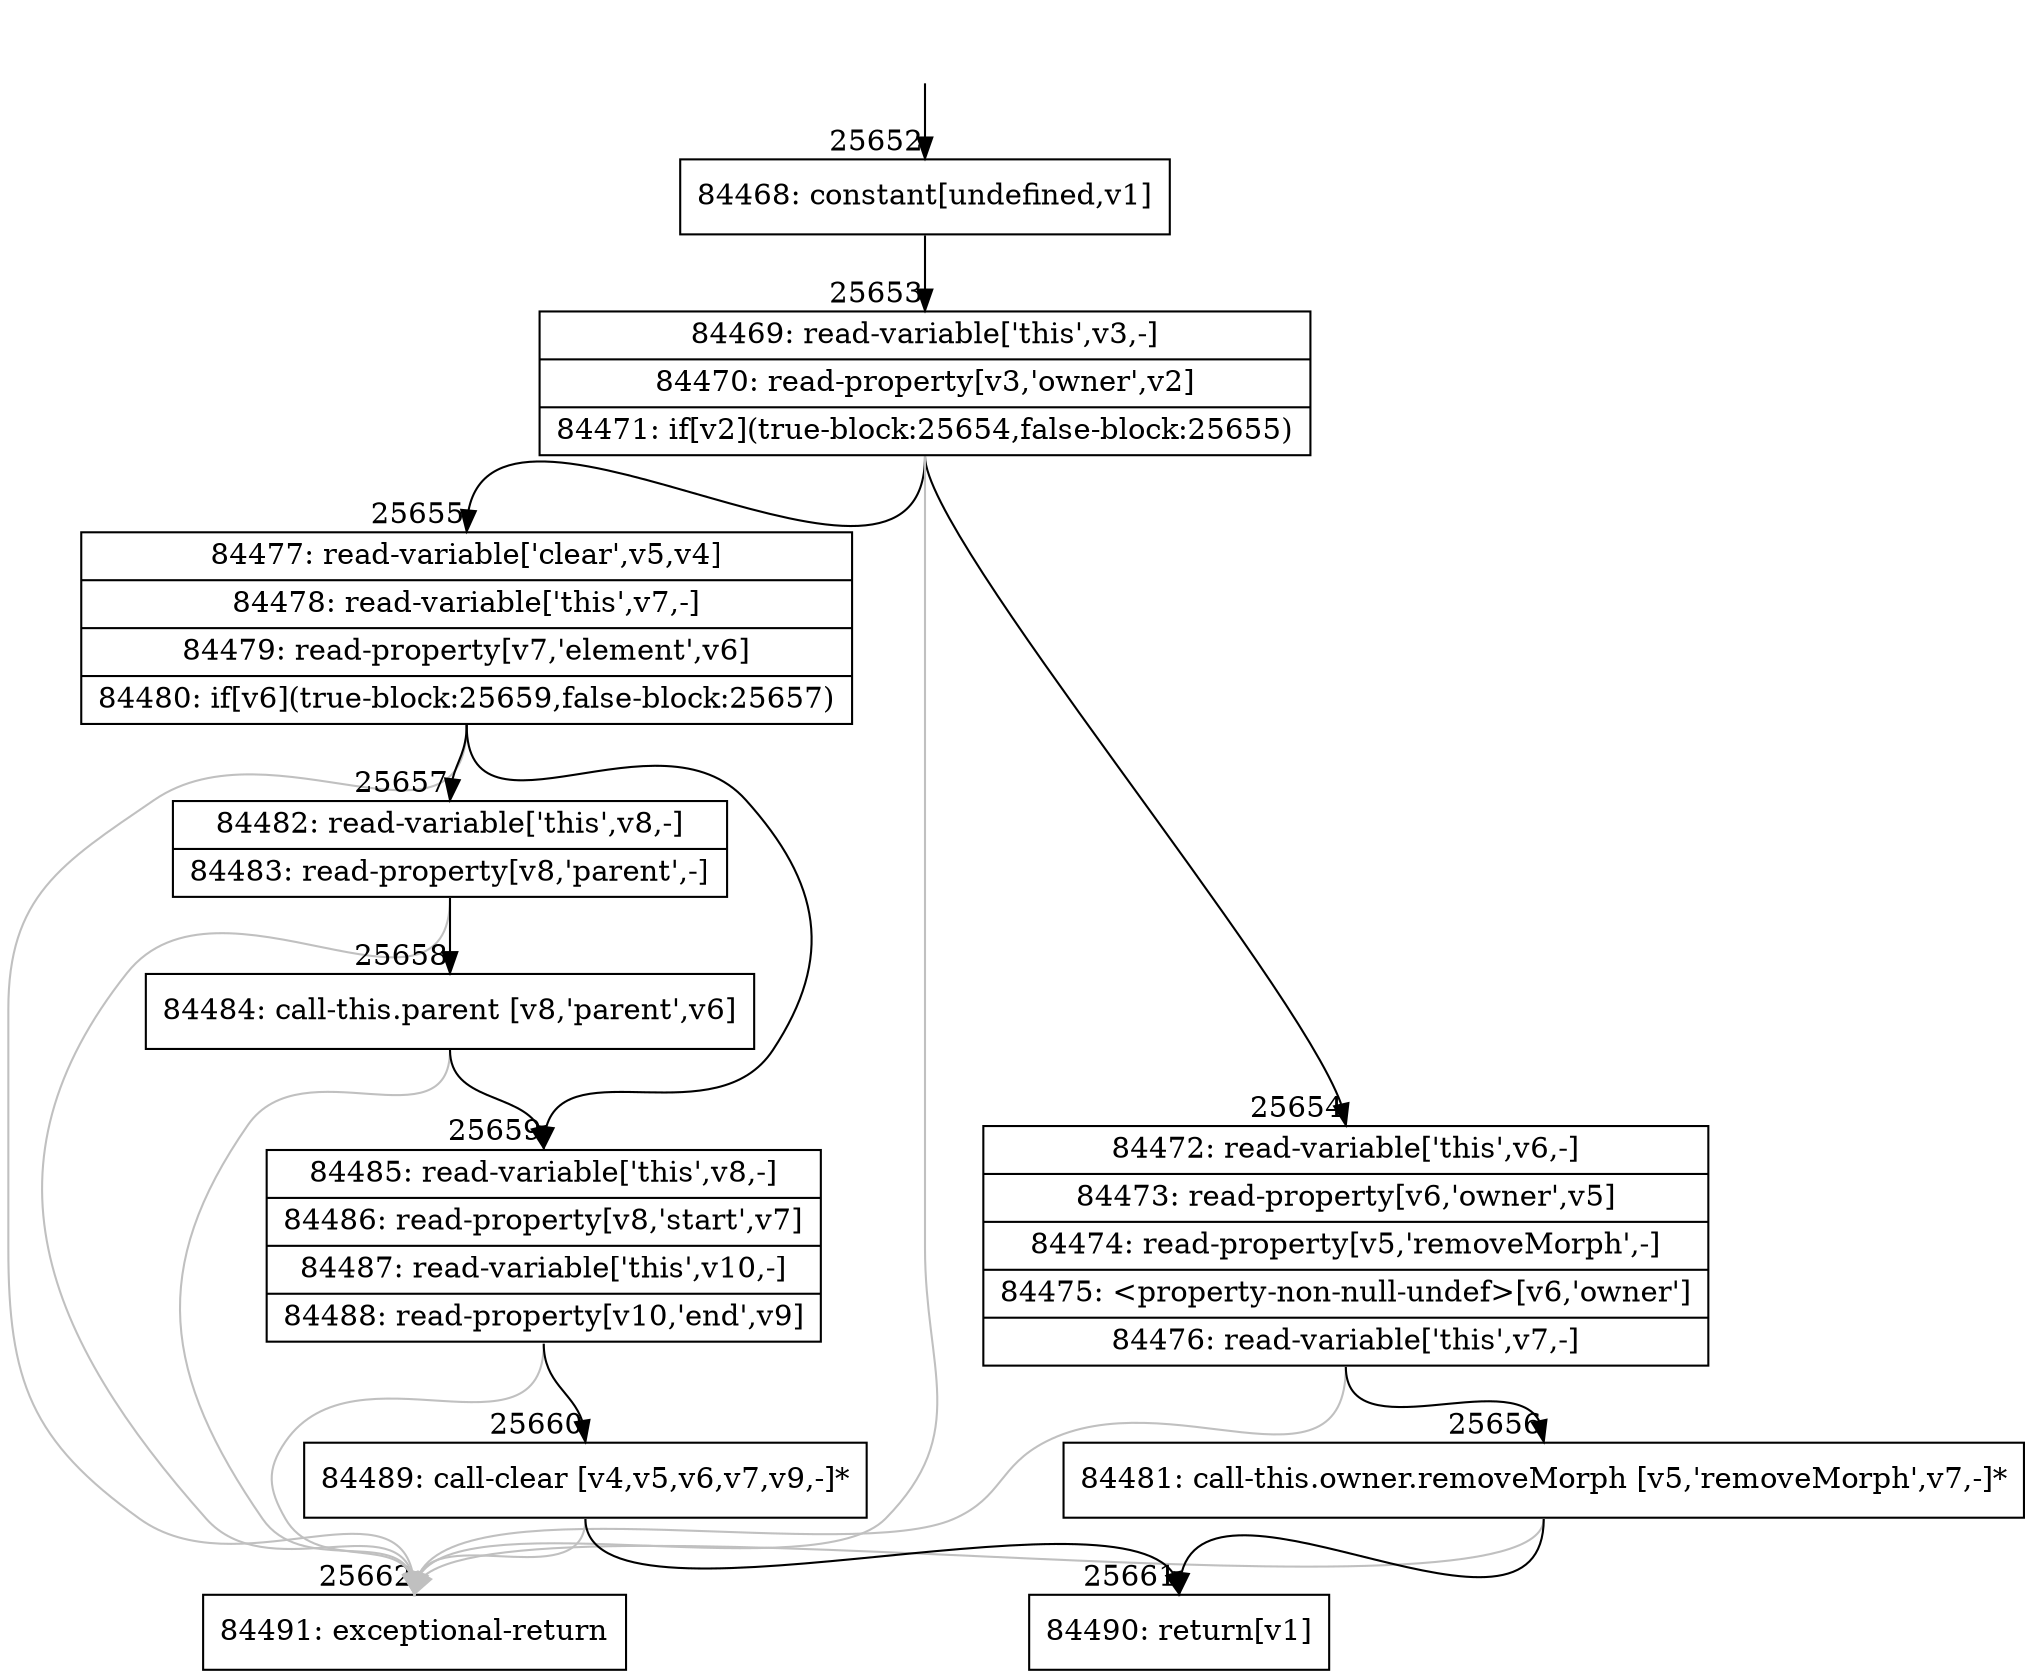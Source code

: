 digraph {
rankdir="TD"
BB_entry2250[shape=none,label=""];
BB_entry2250 -> BB25652 [tailport=s, headport=n, headlabel="    25652"]
BB25652 [shape=record label="{84468: constant[undefined,v1]}" ] 
BB25652 -> BB25653 [tailport=s, headport=n, headlabel="      25653"]
BB25653 [shape=record label="{84469: read-variable['this',v3,-]|84470: read-property[v3,'owner',v2]|84471: if[v2](true-block:25654,false-block:25655)}" ] 
BB25653 -> BB25654 [tailport=s, headport=n, headlabel="      25654"]
BB25653 -> BB25655 [tailport=s, headport=n, headlabel="      25655"]
BB25653 -> BB25662 [tailport=s, headport=n, color=gray, headlabel="      25662"]
BB25654 [shape=record label="{84472: read-variable['this',v6,-]|84473: read-property[v6,'owner',v5]|84474: read-property[v5,'removeMorph',-]|84475: \<property-non-null-undef\>[v6,'owner']|84476: read-variable['this',v7,-]}" ] 
BB25654 -> BB25656 [tailport=s, headport=n, headlabel="      25656"]
BB25654 -> BB25662 [tailport=s, headport=n, color=gray]
BB25655 [shape=record label="{84477: read-variable['clear',v5,v4]|84478: read-variable['this',v7,-]|84479: read-property[v7,'element',v6]|84480: if[v6](true-block:25659,false-block:25657)}" ] 
BB25655 -> BB25659 [tailport=s, headport=n, headlabel="      25659"]
BB25655 -> BB25657 [tailport=s, headport=n, headlabel="      25657"]
BB25655 -> BB25662 [tailport=s, headport=n, color=gray]
BB25656 [shape=record label="{84481: call-this.owner.removeMorph [v5,'removeMorph',v7,-]*}" ] 
BB25656 -> BB25661 [tailport=s, headport=n, headlabel="      25661"]
BB25656 -> BB25662 [tailport=s, headport=n, color=gray]
BB25657 [shape=record label="{84482: read-variable['this',v8,-]|84483: read-property[v8,'parent',-]}" ] 
BB25657 -> BB25658 [tailport=s, headport=n, headlabel="      25658"]
BB25657 -> BB25662 [tailport=s, headport=n, color=gray]
BB25658 [shape=record label="{84484: call-this.parent [v8,'parent',v6]}" ] 
BB25658 -> BB25659 [tailport=s, headport=n]
BB25658 -> BB25662 [tailport=s, headport=n, color=gray]
BB25659 [shape=record label="{84485: read-variable['this',v8,-]|84486: read-property[v8,'start',v7]|84487: read-variable['this',v10,-]|84488: read-property[v10,'end',v9]}" ] 
BB25659 -> BB25660 [tailport=s, headport=n, headlabel="      25660"]
BB25659 -> BB25662 [tailport=s, headport=n, color=gray]
BB25660 [shape=record label="{84489: call-clear [v4,v5,v6,v7,v9,-]*}" ] 
BB25660 -> BB25661 [tailport=s, headport=n]
BB25660 -> BB25662 [tailport=s, headport=n, color=gray]
BB25661 [shape=record label="{84490: return[v1]}" ] 
BB25662 [shape=record label="{84491: exceptional-return}" ] 
//#$~ 47243
}
